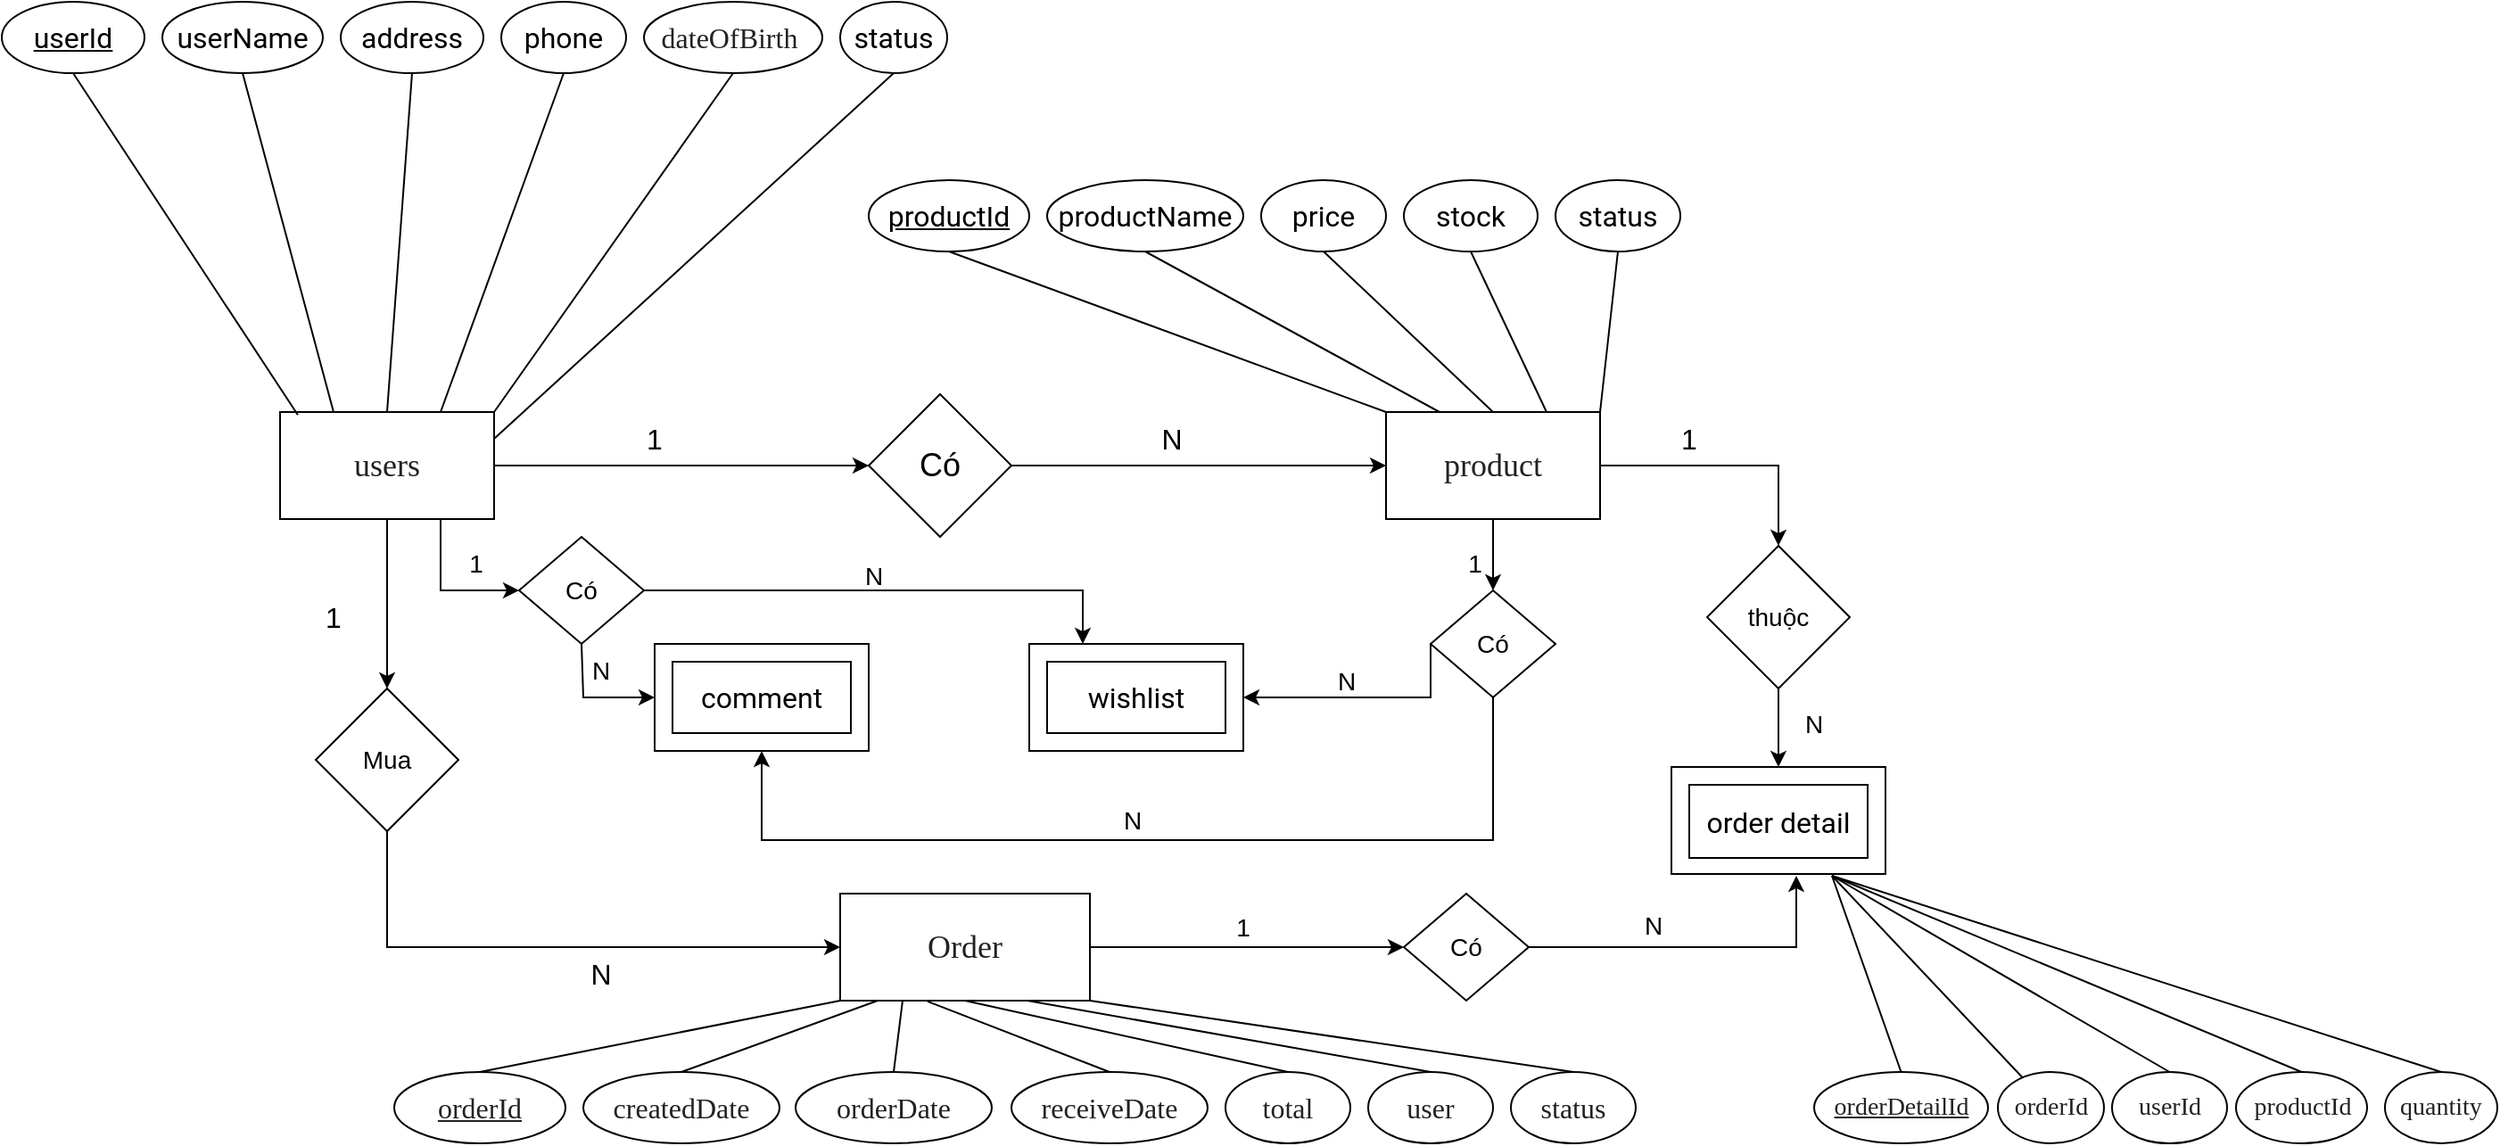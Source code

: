 <mxfile version="24.4.13" type="device">
  <diagram name="Trang-1" id="FeYRa1PBdOtIcPBBUDqC">
    <mxGraphModel dx="1877" dy="522" grid="1" gridSize="10" guides="1" tooltips="1" connect="1" arrows="1" fold="1" page="1" pageScale="1" pageWidth="827" pageHeight="1169" math="0" shadow="0">
      <root>
        <mxCell id="0" />
        <mxCell id="1" parent="0" />
        <mxCell id="h-4CLfkTvRLUZ3z2p4li-1" value="&lt;span style=&quot;color: rgb(34, 34, 34); font-family: &amp;quot;Roboto Flex&amp;quot;; text-align: left; background-color: rgb(255, 255, 255);&quot;&gt;&lt;font style=&quot;font-size: 18px;&quot;&gt;users&lt;/font&gt;&lt;/span&gt;" style="rounded=0;whiteSpace=wrap;html=1;" parent="1" vertex="1">
          <mxGeometry x="40" y="430" width="120" height="60" as="geometry" />
        </mxCell>
        <mxCell id="h-4CLfkTvRLUZ3z2p4li-2" value="&lt;span style=&quot;color: rgb(34, 34, 34); font-family: &amp;quot;Roboto Flex&amp;quot;; text-align: left; background-color: rgb(255, 255, 255);&quot;&gt;&lt;font style=&quot;font-size: 18px;&quot;&gt;product&lt;/font&gt;&lt;/span&gt;" style="rounded=0;whiteSpace=wrap;html=1;" parent="1" vertex="1">
          <mxGeometry x="660" y="430" width="120" height="60" as="geometry" />
        </mxCell>
        <mxCell id="h-4CLfkTvRLUZ3z2p4li-3" value="&lt;div style=&quot;text-align: left;&quot;&gt;&lt;font face=&quot;Roboto Flex&quot; color=&quot;#222222&quot;&gt;&lt;span style=&quot;font-size: 18px; background-color: rgb(255, 255, 255);&quot;&gt;Order&lt;/span&gt;&lt;/font&gt;&lt;/div&gt;" style="rounded=0;whiteSpace=wrap;html=1;" parent="1" vertex="1">
          <mxGeometry x="354" y="700" width="140" height="60" as="geometry" />
        </mxCell>
        <mxCell id="h-4CLfkTvRLUZ3z2p4li-4" value="&lt;font style=&quot;font-size: 18px;&quot;&gt;Có&lt;/font&gt;" style="rhombus;whiteSpace=wrap;html=1;" parent="1" vertex="1">
          <mxGeometry x="370" y="420" width="80" height="80" as="geometry" />
        </mxCell>
        <mxCell id="h-4CLfkTvRLUZ3z2p4li-5" value="" style="endArrow=classic;html=1;rounded=0;exitX=1;exitY=0.5;exitDx=0;exitDy=0;entryX=0;entryY=0.5;entryDx=0;entryDy=0;" parent="1" source="h-4CLfkTvRLUZ3z2p4li-1" target="h-4CLfkTvRLUZ3z2p4li-4" edge="1">
          <mxGeometry width="50" height="50" relative="1" as="geometry">
            <mxPoint x="390" y="590" as="sourcePoint" />
            <mxPoint x="440" y="540" as="targetPoint" />
          </mxGeometry>
        </mxCell>
        <mxCell id="h-4CLfkTvRLUZ3z2p4li-6" value="" style="endArrow=classic;html=1;rounded=0;exitX=1;exitY=0.5;exitDx=0;exitDy=0;" parent="1" source="h-4CLfkTvRLUZ3z2p4li-4" target="h-4CLfkTvRLUZ3z2p4li-2" edge="1">
          <mxGeometry width="50" height="50" relative="1" as="geometry">
            <mxPoint x="390" y="590" as="sourcePoint" />
            <mxPoint x="440" y="540" as="targetPoint" />
          </mxGeometry>
        </mxCell>
        <mxCell id="h-4CLfkTvRLUZ3z2p4li-7" value="&lt;font style=&quot;font-size: 16px;&quot;&gt;1&lt;/font&gt;" style="text;html=1;align=center;verticalAlign=middle;whiteSpace=wrap;rounded=0;" parent="1" vertex="1">
          <mxGeometry x="220" y="430" width="60" height="30" as="geometry" />
        </mxCell>
        <mxCell id="h-4CLfkTvRLUZ3z2p4li-8" value="&lt;font style=&quot;font-size: 16px;&quot;&gt;N&lt;/font&gt;" style="text;html=1;align=center;verticalAlign=middle;whiteSpace=wrap;rounded=0;" parent="1" vertex="1">
          <mxGeometry x="510" y="430" width="60" height="30" as="geometry" />
        </mxCell>
        <mxCell id="h-4CLfkTvRLUZ3z2p4li-9" value="&lt;font style=&quot;font-size: 14px;&quot;&gt;thuộc&lt;/font&gt;" style="rhombus;whiteSpace=wrap;html=1;" parent="1" vertex="1">
          <mxGeometry x="840" y="505" width="80" height="80" as="geometry" />
        </mxCell>
        <mxCell id="h-4CLfkTvRLUZ3z2p4li-10" value="" style="endArrow=classic;html=1;rounded=0;exitX=1;exitY=0.5;exitDx=0;exitDy=0;entryX=0.5;entryY=0;entryDx=0;entryDy=0;" parent="1" source="h-4CLfkTvRLUZ3z2p4li-2" target="h-4CLfkTvRLUZ3z2p4li-9" edge="1">
          <mxGeometry width="50" height="50" relative="1" as="geometry">
            <mxPoint x="390" y="490" as="sourcePoint" />
            <mxPoint x="720" y="680" as="targetPoint" />
            <Array as="points">
              <mxPoint x="880" y="460" />
            </Array>
          </mxGeometry>
        </mxCell>
        <mxCell id="h-4CLfkTvRLUZ3z2p4li-12" value="&lt;font style=&quot;font-size: 16px;&quot;&gt;1&lt;/font&gt;" style="text;html=1;align=center;verticalAlign=middle;whiteSpace=wrap;rounded=0;" parent="1" vertex="1">
          <mxGeometry x="800" y="430" width="60" height="30" as="geometry" />
        </mxCell>
        <mxCell id="h-4CLfkTvRLUZ3z2p4li-14" value="&lt;font style=&quot;font-size: 14px;&quot;&gt;Mua&lt;/font&gt;" style="rhombus;whiteSpace=wrap;html=1;" parent="1" vertex="1">
          <mxGeometry x="60" y="585" width="80" height="80" as="geometry" />
        </mxCell>
        <mxCell id="h-4CLfkTvRLUZ3z2p4li-15" value="" style="endArrow=classic;html=1;rounded=0;exitX=0.5;exitY=1;exitDx=0;exitDy=0;entryX=0.5;entryY=0;entryDx=0;entryDy=0;" parent="1" source="h-4CLfkTvRLUZ3z2p4li-1" target="h-4CLfkTvRLUZ3z2p4li-14" edge="1">
          <mxGeometry width="50" height="50" relative="1" as="geometry">
            <mxPoint x="390" y="690" as="sourcePoint" />
            <mxPoint x="100" y="580" as="targetPoint" />
          </mxGeometry>
        </mxCell>
        <mxCell id="h-4CLfkTvRLUZ3z2p4li-16" value="" style="endArrow=classic;html=1;rounded=0;exitX=0.5;exitY=1;exitDx=0;exitDy=0;" parent="1" source="h-4CLfkTvRLUZ3z2p4li-14" target="h-4CLfkTvRLUZ3z2p4li-3" edge="1">
          <mxGeometry width="50" height="50" relative="1" as="geometry">
            <mxPoint x="390" y="690" as="sourcePoint" />
            <mxPoint x="440" y="640" as="targetPoint" />
            <Array as="points">
              <mxPoint x="100" y="730" />
            </Array>
          </mxGeometry>
        </mxCell>
        <mxCell id="h-4CLfkTvRLUZ3z2p4li-17" value="&lt;font style=&quot;font-size: 16px;&quot;&gt;1&lt;/font&gt;" style="text;html=1;align=center;verticalAlign=middle;whiteSpace=wrap;rounded=0;" parent="1" vertex="1">
          <mxGeometry x="40" y="530" width="60" height="30" as="geometry" />
        </mxCell>
        <mxCell id="h-4CLfkTvRLUZ3z2p4li-18" value="&lt;font style=&quot;font-size: 16px;&quot;&gt;N&lt;/font&gt;" style="text;html=1;align=center;verticalAlign=middle;whiteSpace=wrap;rounded=0;" parent="1" vertex="1">
          <mxGeometry x="190" y="730" width="60" height="30" as="geometry" />
        </mxCell>
        <mxCell id="h-4CLfkTvRLUZ3z2p4li-19" value="&lt;u&gt;&lt;font style=&quot;font-size: 16px;&quot; face=&quot;Roboto&quot;&gt;userId&lt;/font&gt;&lt;/u&gt;" style="ellipse;whiteSpace=wrap;html=1;" parent="1" vertex="1">
          <mxGeometry x="-116" y="200" width="80" height="40" as="geometry" />
        </mxCell>
        <mxCell id="h-4CLfkTvRLUZ3z2p4li-20" value="&lt;font style=&quot;font-size: 16px;&quot; face=&quot;Roboto&quot;&gt;userName&lt;/font&gt;" style="ellipse;whiteSpace=wrap;html=1;" parent="1" vertex="1">
          <mxGeometry x="-26" y="200" width="90" height="40" as="geometry" />
        </mxCell>
        <mxCell id="h-4CLfkTvRLUZ3z2p4li-21" value="&lt;font style=&quot;font-size: 16px;&quot; face=&quot;Roboto&quot;&gt;address&lt;/font&gt;" style="ellipse;whiteSpace=wrap;html=1;" parent="1" vertex="1">
          <mxGeometry x="74" y="200" width="80" height="40" as="geometry" />
        </mxCell>
        <mxCell id="h-4CLfkTvRLUZ3z2p4li-22" value="&lt;font style=&quot;font-size: 16px;&quot; face=&quot;Roboto&quot;&gt;phone&lt;/font&gt;" style="ellipse;whiteSpace=wrap;html=1;" parent="1" vertex="1">
          <mxGeometry x="164" y="200" width="70" height="40" as="geometry" />
        </mxCell>
        <mxCell id="h-4CLfkTvRLUZ3z2p4li-23" value="&lt;font face=&quot;Roboto&quot; style=&quot;font-size: 16px;&quot;&gt;status&lt;/font&gt;" style="ellipse;whiteSpace=wrap;html=1;" parent="1" vertex="1">
          <mxGeometry x="354" y="200" width="60" height="40" as="geometry" />
        </mxCell>
        <mxCell id="h-4CLfkTvRLUZ3z2p4li-24" value="&lt;span style=&quot;color: rgb(34, 34, 34); font-family: &amp;quot;Roboto Flex&amp;quot;; font-size: 16px; text-align: left; background-color: rgb(255, 255, 255);&quot;&gt;dateOfBirth&amp;nbsp;&lt;/span&gt;" style="ellipse;whiteSpace=wrap;html=1;" parent="1" vertex="1">
          <mxGeometry x="244" y="200" width="100" height="40" as="geometry" />
        </mxCell>
        <mxCell id="h-4CLfkTvRLUZ3z2p4li-25" value="" style="endArrow=none;html=1;rounded=0;exitX=0.083;exitY=0.027;exitDx=0;exitDy=0;entryX=0.5;entryY=1;entryDx=0;entryDy=0;exitPerimeter=0;" parent="1" source="h-4CLfkTvRLUZ3z2p4li-1" target="h-4CLfkTvRLUZ3z2p4li-19" edge="1">
          <mxGeometry width="50" height="50" relative="1" as="geometry">
            <mxPoint x="390" y="390" as="sourcePoint" />
            <mxPoint x="440" y="340" as="targetPoint" />
          </mxGeometry>
        </mxCell>
        <mxCell id="h-4CLfkTvRLUZ3z2p4li-26" value="" style="endArrow=none;html=1;rounded=0;exitX=0.25;exitY=0;exitDx=0;exitDy=0;entryX=0.5;entryY=1;entryDx=0;entryDy=0;" parent="1" source="h-4CLfkTvRLUZ3z2p4li-1" target="h-4CLfkTvRLUZ3z2p4li-20" edge="1">
          <mxGeometry width="50" height="50" relative="1" as="geometry">
            <mxPoint x="390" y="390" as="sourcePoint" />
            <mxPoint x="440" y="340" as="targetPoint" />
          </mxGeometry>
        </mxCell>
        <mxCell id="h-4CLfkTvRLUZ3z2p4li-27" value="" style="endArrow=none;html=1;rounded=0;exitX=0.5;exitY=0;exitDx=0;exitDy=0;entryX=0.5;entryY=1;entryDx=0;entryDy=0;" parent="1" source="h-4CLfkTvRLUZ3z2p4li-1" target="h-4CLfkTvRLUZ3z2p4li-21" edge="1">
          <mxGeometry width="50" height="50" relative="1" as="geometry">
            <mxPoint x="390" y="390" as="sourcePoint" />
            <mxPoint x="440" y="340" as="targetPoint" />
          </mxGeometry>
        </mxCell>
        <mxCell id="h-4CLfkTvRLUZ3z2p4li-28" value="" style="endArrow=none;html=1;rounded=0;exitX=0.75;exitY=0;exitDx=0;exitDy=0;entryX=0.5;entryY=1;entryDx=0;entryDy=0;" parent="1" source="h-4CLfkTvRLUZ3z2p4li-1" target="h-4CLfkTvRLUZ3z2p4li-22" edge="1">
          <mxGeometry width="50" height="50" relative="1" as="geometry">
            <mxPoint x="390" y="390" as="sourcePoint" />
            <mxPoint x="440" y="340" as="targetPoint" />
          </mxGeometry>
        </mxCell>
        <mxCell id="h-4CLfkTvRLUZ3z2p4li-29" value="" style="endArrow=none;html=1;rounded=0;exitX=1;exitY=0;exitDx=0;exitDy=0;entryX=0.5;entryY=1;entryDx=0;entryDy=0;" parent="1" source="h-4CLfkTvRLUZ3z2p4li-1" target="h-4CLfkTvRLUZ3z2p4li-24" edge="1">
          <mxGeometry width="50" height="50" relative="1" as="geometry">
            <mxPoint x="390" y="390" as="sourcePoint" />
            <mxPoint x="400" y="360" as="targetPoint" />
          </mxGeometry>
        </mxCell>
        <mxCell id="h-4CLfkTvRLUZ3z2p4li-30" value="" style="endArrow=none;html=1;rounded=0;exitX=1;exitY=0.25;exitDx=0;exitDy=0;entryX=0.5;entryY=1;entryDx=0;entryDy=0;" parent="1" source="h-4CLfkTvRLUZ3z2p4li-1" target="h-4CLfkTvRLUZ3z2p4li-23" edge="1">
          <mxGeometry width="50" height="50" relative="1" as="geometry">
            <mxPoint x="390" y="390" as="sourcePoint" />
            <mxPoint x="440" y="340" as="targetPoint" />
          </mxGeometry>
        </mxCell>
        <mxCell id="h-4CLfkTvRLUZ3z2p4li-31" value="&lt;font style=&quot;font-size: 16px;&quot; face=&quot;Roboto&quot;&gt;&lt;u&gt;productId&lt;/u&gt;&lt;/font&gt;" style="ellipse;whiteSpace=wrap;html=1;" parent="1" vertex="1">
          <mxGeometry x="370" y="300" width="90" height="40" as="geometry" />
        </mxCell>
        <mxCell id="h-4CLfkTvRLUZ3z2p4li-32" value="&lt;font style=&quot;font-size: 16px;&quot; face=&quot;Roboto&quot;&gt;productName&lt;/font&gt;" style="ellipse;whiteSpace=wrap;html=1;" parent="1" vertex="1">
          <mxGeometry x="470" y="300" width="110" height="40" as="geometry" />
        </mxCell>
        <mxCell id="h-4CLfkTvRLUZ3z2p4li-33" value="&lt;font style=&quot;font-size: 16px;&quot; face=&quot;Roboto&quot;&gt;price&lt;/font&gt;" style="ellipse;whiteSpace=wrap;html=1;" parent="1" vertex="1">
          <mxGeometry x="590" y="300" width="70" height="40" as="geometry" />
        </mxCell>
        <mxCell id="h-4CLfkTvRLUZ3z2p4li-34" value="&lt;font style=&quot;font-size: 16px;&quot; face=&quot;Roboto&quot;&gt;stock&lt;/font&gt;" style="ellipse;whiteSpace=wrap;html=1;" parent="1" vertex="1">
          <mxGeometry x="670" y="300" width="75" height="40" as="geometry" />
        </mxCell>
        <mxCell id="h-4CLfkTvRLUZ3z2p4li-35" value="&lt;font style=&quot;font-size: 16px;&quot; face=&quot;Roboto&quot;&gt;status&lt;/font&gt;" style="ellipse;whiteSpace=wrap;html=1;" parent="1" vertex="1">
          <mxGeometry x="755" y="300" width="70" height="40" as="geometry" />
        </mxCell>
        <mxCell id="h-4CLfkTvRLUZ3z2p4li-36" value="" style="endArrow=none;html=1;rounded=0;exitX=0;exitY=0;exitDx=0;exitDy=0;entryX=0.5;entryY=1;entryDx=0;entryDy=0;" parent="1" source="h-4CLfkTvRLUZ3z2p4li-2" target="h-4CLfkTvRLUZ3z2p4li-31" edge="1">
          <mxGeometry width="50" height="50" relative="1" as="geometry">
            <mxPoint x="390" y="390" as="sourcePoint" />
            <mxPoint x="440" y="340" as="targetPoint" />
          </mxGeometry>
        </mxCell>
        <mxCell id="h-4CLfkTvRLUZ3z2p4li-37" value="" style="endArrow=none;html=1;rounded=0;exitX=0.25;exitY=0;exitDx=0;exitDy=0;entryX=0.5;entryY=1;entryDx=0;entryDy=0;" parent="1" source="h-4CLfkTvRLUZ3z2p4li-2" target="h-4CLfkTvRLUZ3z2p4li-32" edge="1">
          <mxGeometry width="50" height="50" relative="1" as="geometry">
            <mxPoint x="390" y="390" as="sourcePoint" />
            <mxPoint x="440" y="340" as="targetPoint" />
          </mxGeometry>
        </mxCell>
        <mxCell id="h-4CLfkTvRLUZ3z2p4li-38" value="" style="endArrow=none;html=1;rounded=0;exitX=0.5;exitY=0;exitDx=0;exitDy=0;entryX=0.5;entryY=1;entryDx=0;entryDy=0;" parent="1" source="h-4CLfkTvRLUZ3z2p4li-2" target="h-4CLfkTvRLUZ3z2p4li-33" edge="1">
          <mxGeometry width="50" height="50" relative="1" as="geometry">
            <mxPoint x="390" y="390" as="sourcePoint" />
            <mxPoint x="440" y="340" as="targetPoint" />
          </mxGeometry>
        </mxCell>
        <mxCell id="h-4CLfkTvRLUZ3z2p4li-39" value="" style="endArrow=none;html=1;rounded=0;exitX=0.75;exitY=0;exitDx=0;exitDy=0;entryX=0.5;entryY=1;entryDx=0;entryDy=0;" parent="1" source="h-4CLfkTvRLUZ3z2p4li-2" target="h-4CLfkTvRLUZ3z2p4li-34" edge="1">
          <mxGeometry width="50" height="50" relative="1" as="geometry">
            <mxPoint x="390" y="390" as="sourcePoint" />
            <mxPoint x="440" y="340" as="targetPoint" />
          </mxGeometry>
        </mxCell>
        <mxCell id="h-4CLfkTvRLUZ3z2p4li-40" value="" style="endArrow=none;html=1;rounded=0;exitX=1;exitY=0;exitDx=0;exitDy=0;entryX=0.5;entryY=1;entryDx=0;entryDy=0;" parent="1" source="h-4CLfkTvRLUZ3z2p4li-2" target="h-4CLfkTvRLUZ3z2p4li-35" edge="1">
          <mxGeometry width="50" height="50" relative="1" as="geometry">
            <mxPoint x="390" y="390" as="sourcePoint" />
            <mxPoint x="440" y="340" as="targetPoint" />
          </mxGeometry>
        </mxCell>
        <mxCell id="h-4CLfkTvRLUZ3z2p4li-41" value="&lt;div style=&quot;text-align: left;&quot;&gt;&lt;font face=&quot;Roboto Flex&quot; color=&quot;#222222&quot;&gt;&lt;span style=&quot;font-size: 16px; background-color: rgb(255, 255, 255);&quot;&gt;&lt;u&gt;orderId&lt;/u&gt;&lt;/span&gt;&lt;/font&gt;&lt;/div&gt;" style="ellipse;whiteSpace=wrap;html=1;" parent="1" vertex="1">
          <mxGeometry x="104" y="800" width="96" height="40" as="geometry" />
        </mxCell>
        <mxCell id="h-4CLfkTvRLUZ3z2p4li-42" value="&lt;div style=&quot;text-align: left;&quot;&gt;&lt;span style=&quot;color: rgb(34, 34, 34); font-family: &amp;quot;Roboto Flex&amp;quot;; font-size: 16px; background-color: rgb(255, 255, 255);&quot;&gt;createdDate&lt;/span&gt;&lt;br&gt;&lt;/div&gt;" style="ellipse;whiteSpace=wrap;html=1;" parent="1" vertex="1">
          <mxGeometry x="210" y="800" width="110" height="40" as="geometry" />
        </mxCell>
        <mxCell id="h-4CLfkTvRLUZ3z2p4li-43" value="&lt;div style=&quot;text-align: left;&quot;&gt;&lt;span style=&quot;color: rgb(34, 34, 34); font-family: &amp;quot;Roboto Flex&amp;quot;; font-size: 16px; background-color: rgb(255, 255, 255);&quot;&gt;orderDate&lt;/span&gt;&lt;br&gt;&lt;/div&gt;" style="ellipse;whiteSpace=wrap;html=1;" parent="1" vertex="1">
          <mxGeometry x="329" y="800" width="110" height="40" as="geometry" />
        </mxCell>
        <mxCell id="h-4CLfkTvRLUZ3z2p4li-44" value="&lt;div style=&quot;text-align: left;&quot;&gt;&lt;span style=&quot;color: rgb(34, 34, 34); font-family: &amp;quot;Roboto Flex&amp;quot;; font-size: 16px; background-color: rgb(255, 255, 255);&quot;&gt;receiveDate&lt;/span&gt;&lt;br&gt;&lt;/div&gt;" style="ellipse;whiteSpace=wrap;html=1;" parent="1" vertex="1">
          <mxGeometry x="450" y="800" width="110" height="40" as="geometry" />
        </mxCell>
        <mxCell id="h-4CLfkTvRLUZ3z2p4li-45" value="" style="endArrow=none;html=1;rounded=0;entryX=0;entryY=1;entryDx=0;entryDy=0;exitX=0.5;exitY=0;exitDx=0;exitDy=0;" parent="1" source="h-4CLfkTvRLUZ3z2p4li-41" target="h-4CLfkTvRLUZ3z2p4li-3" edge="1">
          <mxGeometry width="50" height="50" relative="1" as="geometry">
            <mxPoint x="390" y="690" as="sourcePoint" />
            <mxPoint x="440" y="640" as="targetPoint" />
          </mxGeometry>
        </mxCell>
        <mxCell id="h-4CLfkTvRLUZ3z2p4li-46" value="" style="endArrow=none;html=1;rounded=0;entryX=0.5;entryY=0;entryDx=0;entryDy=0;" parent="1" target="h-4CLfkTvRLUZ3z2p4li-42" edge="1">
          <mxGeometry width="50" height="50" relative="1" as="geometry">
            <mxPoint x="375" y="760" as="sourcePoint" />
            <mxPoint x="440" y="640" as="targetPoint" />
          </mxGeometry>
        </mxCell>
        <mxCell id="h-4CLfkTvRLUZ3z2p4li-47" value="" style="endArrow=none;html=1;rounded=0;exitX=0.25;exitY=1;exitDx=0;exitDy=0;entryX=0.5;entryY=0;entryDx=0;entryDy=0;" parent="1" source="h-4CLfkTvRLUZ3z2p4li-3" target="h-4CLfkTvRLUZ3z2p4li-43" edge="1">
          <mxGeometry width="50" height="50" relative="1" as="geometry">
            <mxPoint x="390" y="690" as="sourcePoint" />
            <mxPoint x="440" y="640" as="targetPoint" />
          </mxGeometry>
        </mxCell>
        <mxCell id="h-4CLfkTvRLUZ3z2p4li-48" value="" style="endArrow=none;html=1;rounded=0;entryX=0.5;entryY=0;entryDx=0;entryDy=0;exitX=0.35;exitY=1.007;exitDx=0;exitDy=0;exitPerimeter=0;" parent="1" source="h-4CLfkTvRLUZ3z2p4li-3" target="h-4CLfkTvRLUZ3z2p4li-44" edge="1">
          <mxGeometry width="50" height="50" relative="1" as="geometry">
            <mxPoint x="468" y="760" as="sourcePoint" />
            <mxPoint x="440" y="640" as="targetPoint" />
          </mxGeometry>
        </mxCell>
        <mxCell id="h-4CLfkTvRLUZ3z2p4li-49" value="" style="rounded=0;whiteSpace=wrap;html=1;" parent="1" vertex="1">
          <mxGeometry x="250" y="560" width="120" height="60" as="geometry" />
        </mxCell>
        <mxCell id="h-4CLfkTvRLUZ3z2p4li-50" value="&lt;font face=&quot;Roboto&quot; style=&quot;font-size: 16px;&quot;&gt;comment&lt;/font&gt;" style="rounded=0;whiteSpace=wrap;html=1;" parent="1" vertex="1">
          <mxGeometry x="260" y="570" width="100" height="40" as="geometry" />
        </mxCell>
        <mxCell id="h-4CLfkTvRLUZ3z2p4li-51" value="" style="rounded=0;whiteSpace=wrap;html=1;" parent="1" vertex="1">
          <mxGeometry x="460" y="560" width="120" height="60" as="geometry" />
        </mxCell>
        <mxCell id="h-4CLfkTvRLUZ3z2p4li-52" value="&lt;font style=&quot;font-size: 16px;&quot; face=&quot;Roboto&quot;&gt;wishlist&lt;/font&gt;" style="rounded=0;whiteSpace=wrap;html=1;" parent="1" vertex="1">
          <mxGeometry x="470" y="570" width="100" height="40" as="geometry" />
        </mxCell>
        <mxCell id="h-4CLfkTvRLUZ3z2p4li-53" value="&lt;font style=&quot;font-size: 14px;&quot;&gt;Có&lt;/font&gt;" style="rhombus;whiteSpace=wrap;html=1;" parent="1" vertex="1">
          <mxGeometry x="685" y="530" width="70" height="60" as="geometry" />
        </mxCell>
        <mxCell id="h-4CLfkTvRLUZ3z2p4li-54" value="" style="endArrow=classic;html=1;rounded=0;entryX=0.5;entryY=0;entryDx=0;entryDy=0;exitX=0.5;exitY=1;exitDx=0;exitDy=0;" parent="1" source="h-4CLfkTvRLUZ3z2p4li-2" target="h-4CLfkTvRLUZ3z2p4li-53" edge="1">
          <mxGeometry width="50" height="50" relative="1" as="geometry">
            <mxPoint x="708" y="491" as="sourcePoint" />
            <mxPoint x="440" y="540" as="targetPoint" />
          </mxGeometry>
        </mxCell>
        <mxCell id="h-4CLfkTvRLUZ3z2p4li-55" value="" style="endArrow=classic;html=1;rounded=0;entryX=1;entryY=0.5;entryDx=0;entryDy=0;exitX=0;exitY=0.5;exitDx=0;exitDy=0;" parent="1" source="h-4CLfkTvRLUZ3z2p4li-53" target="h-4CLfkTvRLUZ3z2p4li-51" edge="1">
          <mxGeometry width="50" height="50" relative="1" as="geometry">
            <mxPoint x="680" y="560" as="sourcePoint" />
            <mxPoint x="550" y="559" as="targetPoint" />
            <Array as="points">
              <mxPoint x="685" y="590" />
            </Array>
          </mxGeometry>
        </mxCell>
        <mxCell id="h-4CLfkTvRLUZ3z2p4li-56" value="&lt;font style=&quot;font-size: 14px;&quot;&gt;1&lt;/font&gt;" style="text;html=1;align=center;verticalAlign=middle;whiteSpace=wrap;rounded=0;" parent="1" vertex="1">
          <mxGeometry x="680" y="500" width="60" height="30" as="geometry" />
        </mxCell>
        <mxCell id="h-4CLfkTvRLUZ3z2p4li-57" value="&lt;font style=&quot;font-size: 14px;&quot;&gt;N&lt;/font&gt;" style="text;html=1;align=center;verticalAlign=middle;whiteSpace=wrap;rounded=0;" parent="1" vertex="1">
          <mxGeometry x="608" y="566" width="60" height="30" as="geometry" />
        </mxCell>
        <mxCell id="h-4CLfkTvRLUZ3z2p4li-58" value="&lt;font style=&quot;font-size: 14px;&quot;&gt;Có&lt;/font&gt;" style="rhombus;whiteSpace=wrap;html=1;" parent="1" vertex="1">
          <mxGeometry x="174" y="500" width="70" height="60" as="geometry" />
        </mxCell>
        <mxCell id="h-4CLfkTvRLUZ3z2p4li-59" value="" style="endArrow=classic;html=1;rounded=0;exitX=0.75;exitY=1;exitDx=0;exitDy=0;entryX=0;entryY=0.5;entryDx=0;entryDy=0;" parent="1" source="h-4CLfkTvRLUZ3z2p4li-1" target="h-4CLfkTvRLUZ3z2p4li-58" edge="1">
          <mxGeometry width="50" height="50" relative="1" as="geometry">
            <mxPoint x="390" y="600" as="sourcePoint" />
            <mxPoint x="170" y="530" as="targetPoint" />
            <Array as="points">
              <mxPoint x="130" y="530" />
            </Array>
          </mxGeometry>
        </mxCell>
        <mxCell id="h-4CLfkTvRLUZ3z2p4li-60" value="" style="endArrow=classic;html=1;rounded=0;exitX=0.5;exitY=1;exitDx=0;exitDy=0;entryX=0;entryY=0.5;entryDx=0;entryDy=0;" parent="1" source="h-4CLfkTvRLUZ3z2p4li-58" target="h-4CLfkTvRLUZ3z2p4li-49" edge="1">
          <mxGeometry width="50" height="50" relative="1" as="geometry">
            <mxPoint x="390" y="600" as="sourcePoint" />
            <mxPoint x="440" y="550" as="targetPoint" />
            <Array as="points">
              <mxPoint x="210" y="590" />
            </Array>
          </mxGeometry>
        </mxCell>
        <mxCell id="h-4CLfkTvRLUZ3z2p4li-61" value="&lt;font style=&quot;font-size: 14px;&quot;&gt;1&lt;/font&gt;" style="text;html=1;align=center;verticalAlign=middle;whiteSpace=wrap;rounded=0;" parent="1" vertex="1">
          <mxGeometry x="120" y="500" width="60" height="30" as="geometry" />
        </mxCell>
        <mxCell id="h-4CLfkTvRLUZ3z2p4li-62" value="&lt;font style=&quot;font-size: 14px;&quot;&gt;N&lt;/font&gt;" style="text;html=1;align=center;verticalAlign=middle;whiteSpace=wrap;rounded=0;" parent="1" vertex="1">
          <mxGeometry x="190" y="560" width="60" height="30" as="geometry" />
        </mxCell>
        <mxCell id="h-4CLfkTvRLUZ3z2p4li-63" value="" style="endArrow=classic;html=1;rounded=0;exitX=1;exitY=0.5;exitDx=0;exitDy=0;entryX=0.25;entryY=0;entryDx=0;entryDy=0;" parent="1" source="h-4CLfkTvRLUZ3z2p4li-58" target="h-4CLfkTvRLUZ3z2p4li-51" edge="1">
          <mxGeometry width="50" height="50" relative="1" as="geometry">
            <mxPoint x="250" y="530" as="sourcePoint" />
            <mxPoint x="490" y="530" as="targetPoint" />
            <Array as="points">
              <mxPoint x="490" y="530" />
            </Array>
          </mxGeometry>
        </mxCell>
        <mxCell id="h-4CLfkTvRLUZ3z2p4li-64" value="&lt;font style=&quot;font-size: 14px;&quot;&gt;N&lt;/font&gt;" style="text;html=1;align=center;verticalAlign=middle;whiteSpace=wrap;rounded=0;" parent="1" vertex="1">
          <mxGeometry x="343" y="507" width="60" height="30" as="geometry" />
        </mxCell>
        <mxCell id="h-4CLfkTvRLUZ3z2p4li-65" value="" style="endArrow=classic;html=1;rounded=0;exitX=0.5;exitY=1;exitDx=0;exitDy=0;" parent="1" source="h-4CLfkTvRLUZ3z2p4li-53" edge="1">
          <mxGeometry width="50" height="50" relative="1" as="geometry">
            <mxPoint x="390" y="600" as="sourcePoint" />
            <mxPoint x="310" y="620" as="targetPoint" />
            <Array as="points">
              <mxPoint x="720" y="670" />
              <mxPoint x="310" y="670" />
            </Array>
          </mxGeometry>
        </mxCell>
        <mxCell id="h-4CLfkTvRLUZ3z2p4li-66" value="&lt;font style=&quot;font-size: 14px;&quot;&gt;N&lt;/font&gt;" style="text;html=1;align=center;verticalAlign=middle;whiteSpace=wrap;rounded=0;" parent="1" vertex="1">
          <mxGeometry x="488" y="644" width="60" height="30" as="geometry" />
        </mxCell>
        <mxCell id="h-4CLfkTvRLUZ3z2p4li-70" value="" style="rounded=0;whiteSpace=wrap;html=1;" parent="1" vertex="1">
          <mxGeometry x="820" y="629" width="120" height="60" as="geometry" />
        </mxCell>
        <mxCell id="h-4CLfkTvRLUZ3z2p4li-71" value="&lt;font style=&quot;font-size: 16px;&quot; face=&quot;Roboto&quot;&gt;order detail&lt;/font&gt;" style="rounded=0;whiteSpace=wrap;html=1;" parent="1" vertex="1">
          <mxGeometry x="830" y="639" width="100" height="41" as="geometry" />
        </mxCell>
        <mxCell id="h-4CLfkTvRLUZ3z2p4li-73" value="" style="endArrow=classic;html=1;rounded=0;exitX=0.5;exitY=1;exitDx=0;exitDy=0;entryX=0.5;entryY=0;entryDx=0;entryDy=0;" parent="1" source="h-4CLfkTvRLUZ3z2p4li-9" target="h-4CLfkTvRLUZ3z2p4li-70" edge="1">
          <mxGeometry width="50" height="50" relative="1" as="geometry">
            <mxPoint x="390" y="600" as="sourcePoint" />
            <mxPoint x="440" y="550" as="targetPoint" />
          </mxGeometry>
        </mxCell>
        <mxCell id="h-4CLfkTvRLUZ3z2p4li-74" value="&lt;font style=&quot;font-size: 14px;&quot;&gt;N&lt;/font&gt;" style="text;html=1;align=center;verticalAlign=middle;whiteSpace=wrap;rounded=0;" parent="1" vertex="1">
          <mxGeometry x="870" y="590" width="60" height="30" as="geometry" />
        </mxCell>
        <mxCell id="h-4CLfkTvRLUZ3z2p4li-75" value="" style="endArrow=classic;html=1;rounded=0;exitX=1;exitY=0.5;exitDx=0;exitDy=0;entryX=0;entryY=0.5;entryDx=0;entryDy=0;" parent="1" source="h-4CLfkTvRLUZ3z2p4li-3" target="h-4CLfkTvRLUZ3z2p4li-76" edge="1">
          <mxGeometry width="50" height="50" relative="1" as="geometry">
            <mxPoint x="400" y="600" as="sourcePoint" />
            <mxPoint x="450" y="550" as="targetPoint" />
          </mxGeometry>
        </mxCell>
        <mxCell id="h-4CLfkTvRLUZ3z2p4li-76" value="&lt;font style=&quot;font-size: 14px;&quot;&gt;Có&lt;/font&gt;" style="rhombus;whiteSpace=wrap;html=1;" parent="1" vertex="1">
          <mxGeometry x="670" y="700" width="70" height="60" as="geometry" />
        </mxCell>
        <mxCell id="h-4CLfkTvRLUZ3z2p4li-77" value="" style="endArrow=classic;html=1;rounded=0;exitX=1;exitY=0.5;exitDx=0;exitDy=0;" parent="1" source="h-4CLfkTvRLUZ3z2p4li-76" edge="1">
          <mxGeometry width="50" height="50" relative="1" as="geometry">
            <mxPoint x="400" y="600" as="sourcePoint" />
            <mxPoint x="890" y="690" as="targetPoint" />
            <Array as="points">
              <mxPoint x="890" y="730" />
            </Array>
          </mxGeometry>
        </mxCell>
        <mxCell id="h-4CLfkTvRLUZ3z2p4li-78" value="&lt;font style=&quot;font-size: 14px;&quot;&gt;N&lt;/font&gt;" style="text;html=1;align=center;verticalAlign=middle;whiteSpace=wrap;rounded=0;" parent="1" vertex="1">
          <mxGeometry x="780" y="703" width="60" height="30" as="geometry" />
        </mxCell>
        <mxCell id="h-4CLfkTvRLUZ3z2p4li-81" value="&lt;font style=&quot;font-size: 14px;&quot;&gt;1&lt;/font&gt;" style="text;html=1;align=center;verticalAlign=middle;whiteSpace=wrap;rounded=0;" parent="1" vertex="1">
          <mxGeometry x="550" y="704" width="60" height="30" as="geometry" />
        </mxCell>
        <mxCell id="h-4CLfkTvRLUZ3z2p4li-82" value="&lt;div style=&quot;text-align: left;&quot;&gt;&lt;span style=&quot;color: rgb(34, 34, 34); font-family: &amp;quot;Roboto Flex&amp;quot;; font-size: 16px; background-color: rgb(255, 255, 255);&quot;&gt;total&lt;/span&gt;&lt;br&gt;&lt;/div&gt;" style="ellipse;whiteSpace=wrap;html=1;" parent="1" vertex="1">
          <mxGeometry x="570" y="800" width="70" height="40" as="geometry" />
        </mxCell>
        <mxCell id="h-4CLfkTvRLUZ3z2p4li-83" value="&lt;div style=&quot;text-align: left;&quot;&gt;&lt;span style=&quot;color: rgb(34, 34, 34); font-family: &amp;quot;Roboto Flex&amp;quot;; font-size: 16px; background-color: rgb(255, 255, 255);&quot;&gt;user&lt;/span&gt;&lt;br&gt;&lt;/div&gt;" style="ellipse;whiteSpace=wrap;html=1;" parent="1" vertex="1">
          <mxGeometry x="650" y="800" width="70" height="40" as="geometry" />
        </mxCell>
        <mxCell id="h-4CLfkTvRLUZ3z2p4li-84" value="&lt;div style=&quot;text-align: left;&quot;&gt;&lt;span style=&quot;color: rgb(34, 34, 34); font-family: &amp;quot;Roboto Flex&amp;quot;; font-size: 16px; background-color: rgb(255, 255, 255);&quot;&gt;status&lt;/span&gt;&lt;br&gt;&lt;/div&gt;" style="ellipse;whiteSpace=wrap;html=1;" parent="1" vertex="1">
          <mxGeometry x="730" y="800" width="70" height="40" as="geometry" />
        </mxCell>
        <mxCell id="h-4CLfkTvRLUZ3z2p4li-86" value="" style="endArrow=none;html=1;rounded=0;entryX=0.5;entryY=0;entryDx=0;entryDy=0;exitX=0.5;exitY=1;exitDx=0;exitDy=0;" parent="1" source="h-4CLfkTvRLUZ3z2p4li-3" target="h-4CLfkTvRLUZ3z2p4li-82" edge="1">
          <mxGeometry width="50" height="50" relative="1" as="geometry">
            <mxPoint x="400" y="800" as="sourcePoint" />
            <mxPoint x="450" y="750" as="targetPoint" />
          </mxGeometry>
        </mxCell>
        <mxCell id="h-4CLfkTvRLUZ3z2p4li-87" value="" style="endArrow=none;html=1;rounded=0;exitX=0.5;exitY=0;exitDx=0;exitDy=0;entryX=0.75;entryY=1;entryDx=0;entryDy=0;" parent="1" source="h-4CLfkTvRLUZ3z2p4li-83" target="h-4CLfkTvRLUZ3z2p4li-3" edge="1">
          <mxGeometry width="50" height="50" relative="1" as="geometry">
            <mxPoint x="400" y="800" as="sourcePoint" />
            <mxPoint x="450" y="750" as="targetPoint" />
          </mxGeometry>
        </mxCell>
        <mxCell id="h-4CLfkTvRLUZ3z2p4li-88" value="" style="endArrow=none;html=1;rounded=0;exitX=0.5;exitY=0;exitDx=0;exitDy=0;entryX=1;entryY=1;entryDx=0;entryDy=0;" parent="1" source="h-4CLfkTvRLUZ3z2p4li-84" target="h-4CLfkTvRLUZ3z2p4li-3" edge="1">
          <mxGeometry width="50" height="50" relative="1" as="geometry">
            <mxPoint x="400" y="800" as="sourcePoint" />
            <mxPoint x="520" y="750" as="targetPoint" />
          </mxGeometry>
        </mxCell>
        <mxCell id="5qbwIdc6i9aWlhQ9v48C-1" value="&lt;div style=&quot;text-align: left;&quot;&gt;&lt;font size=&quot;1&quot; face=&quot;Roboto Flex&quot; color=&quot;#222222&quot;&gt;&lt;span style=&quot;background-color: rgb(255, 255, 255);&quot;&gt;&lt;u style=&quot;font-size: 14px;&quot;&gt;orderDetailId&lt;/u&gt;&lt;/span&gt;&lt;/font&gt;&lt;/div&gt;" style="ellipse;whiteSpace=wrap;html=1;" vertex="1" parent="1">
          <mxGeometry x="900" y="800" width="97.5" height="40" as="geometry" />
        </mxCell>
        <mxCell id="5qbwIdc6i9aWlhQ9v48C-2" value="&lt;div style=&quot;text-align: left;&quot;&gt;&lt;span style=&quot;color: rgb(34, 34, 34); font-family: &amp;quot;Roboto Flex&amp;quot;; background-color: rgb(255, 255, 255);&quot;&gt;&lt;font style=&quot;font-size: 14px;&quot;&gt;userId&lt;/font&gt;&lt;/span&gt;&lt;br&gt;&lt;/div&gt;" style="ellipse;whiteSpace=wrap;html=1;" vertex="1" parent="1">
          <mxGeometry x="1067" y="800" width="64.5" height="40" as="geometry" />
        </mxCell>
        <mxCell id="5qbwIdc6i9aWlhQ9v48C-3" value="&lt;div style=&quot;text-align: left;&quot;&gt;&lt;span style=&quot;color: rgb(34, 34, 34); font-family: &amp;quot;Roboto Flex&amp;quot;; background-color: rgb(255, 255, 255);&quot;&gt;&lt;font style=&quot;font-size: 14px;&quot;&gt;productId&lt;/font&gt;&lt;/span&gt;&lt;br&gt;&lt;/div&gt;" style="ellipse;whiteSpace=wrap;html=1;" vertex="1" parent="1">
          <mxGeometry x="1136.5" y="800" width="73.5" height="40" as="geometry" />
        </mxCell>
        <mxCell id="5qbwIdc6i9aWlhQ9v48C-4" value="&lt;div style=&quot;text-align: left;&quot;&gt;&lt;span style=&quot;color: rgb(34, 34, 34); font-family: &amp;quot;Roboto Flex&amp;quot;; background-color: rgb(255, 255, 255);&quot;&gt;&lt;font style=&quot;font-size: 14px;&quot;&gt;quantity&lt;/font&gt;&lt;/span&gt;&lt;br&gt;&lt;/div&gt;" style="ellipse;whiteSpace=wrap;html=1;" vertex="1" parent="1">
          <mxGeometry x="1220" y="800" width="63" height="40" as="geometry" />
        </mxCell>
        <mxCell id="5qbwIdc6i9aWlhQ9v48C-5" value="&lt;div style=&quot;text-align: left;&quot;&gt;&lt;span style=&quot;color: rgb(34, 34, 34); font-family: &amp;quot;Roboto Flex&amp;quot;; background-color: rgb(255, 255, 255);&quot;&gt;&lt;font style=&quot;font-size: 14px;&quot;&gt;orderId&lt;/font&gt;&lt;/span&gt;&lt;br&gt;&lt;/div&gt;" style="ellipse;whiteSpace=wrap;html=1;" vertex="1" parent="1">
          <mxGeometry x="1003" y="800" width="59.5" height="40" as="geometry" />
        </mxCell>
        <mxCell id="5qbwIdc6i9aWlhQ9v48C-6" value="" style="endArrow=none;html=1;rounded=0;exitX=0.5;exitY=0;exitDx=0;exitDy=0;" edge="1" parent="1" source="5qbwIdc6i9aWlhQ9v48C-1">
          <mxGeometry width="50" height="50" relative="1" as="geometry">
            <mxPoint x="860" y="740" as="sourcePoint" />
            <mxPoint x="910" y="690" as="targetPoint" />
          </mxGeometry>
        </mxCell>
        <mxCell id="5qbwIdc6i9aWlhQ9v48C-7" value="" style="endArrow=none;html=1;rounded=0;" edge="1" parent="1" source="5qbwIdc6i9aWlhQ9v48C-5">
          <mxGeometry width="50" height="50" relative="1" as="geometry">
            <mxPoint x="860" y="740" as="sourcePoint" />
            <mxPoint x="910" y="690" as="targetPoint" />
          </mxGeometry>
        </mxCell>
        <mxCell id="5qbwIdc6i9aWlhQ9v48C-8" value="" style="endArrow=none;html=1;rounded=0;exitX=0.5;exitY=0;exitDx=0;exitDy=0;" edge="1" parent="1" source="5qbwIdc6i9aWlhQ9v48C-2">
          <mxGeometry width="50" height="50" relative="1" as="geometry">
            <mxPoint x="860" y="740" as="sourcePoint" />
            <mxPoint x="910" y="690" as="targetPoint" />
          </mxGeometry>
        </mxCell>
        <mxCell id="5qbwIdc6i9aWlhQ9v48C-9" value="" style="endArrow=none;html=1;rounded=0;exitX=0.5;exitY=0;exitDx=0;exitDy=0;" edge="1" parent="1" source="5qbwIdc6i9aWlhQ9v48C-3">
          <mxGeometry width="50" height="50" relative="1" as="geometry">
            <mxPoint x="860" y="740" as="sourcePoint" />
            <mxPoint x="910" y="690" as="targetPoint" />
          </mxGeometry>
        </mxCell>
        <mxCell id="5qbwIdc6i9aWlhQ9v48C-10" value="" style="endArrow=none;html=1;rounded=0;exitX=0.5;exitY=0;exitDx=0;exitDy=0;" edge="1" parent="1" source="5qbwIdc6i9aWlhQ9v48C-4">
          <mxGeometry width="50" height="50" relative="1" as="geometry">
            <mxPoint x="860" y="740" as="sourcePoint" />
            <mxPoint x="910" y="690" as="targetPoint" />
          </mxGeometry>
        </mxCell>
      </root>
    </mxGraphModel>
  </diagram>
</mxfile>
